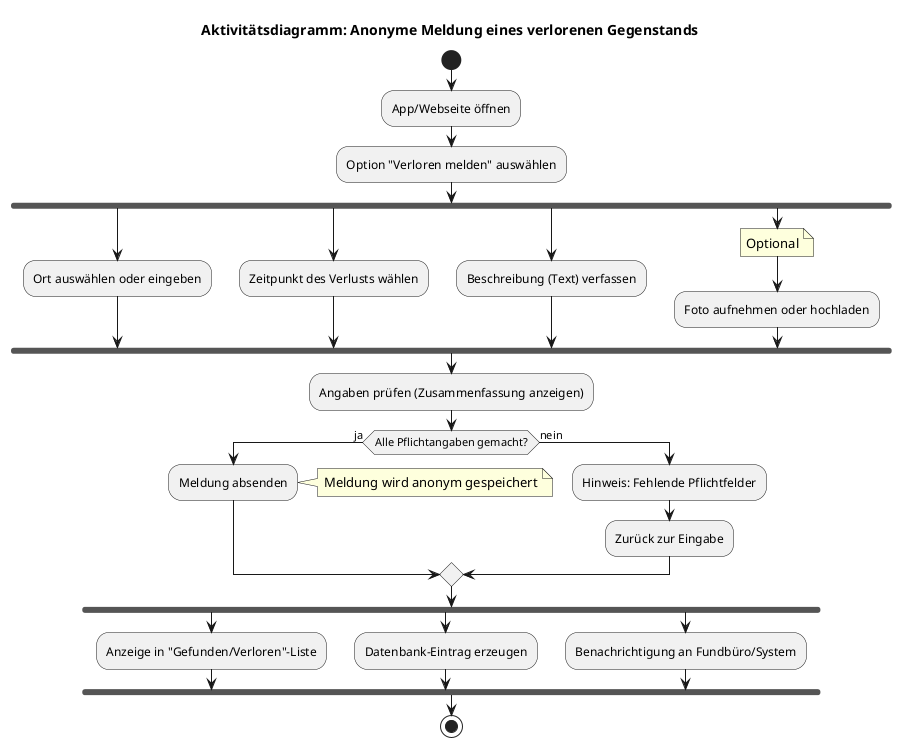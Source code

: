 @startuml
title Aktivitätsdiagramm: Anonyme Meldung eines verlorenen Gegenstands

start

:App/Webseite öffnen;
:Option "Verloren melden" auswählen;

fork
  :Ort auswählen oder eingeben;
fork again
  :Zeitpunkt des Verlusts wählen;
fork again
  :Beschreibung (Text) verfassen;
fork again
  note right: Optional
  :Foto aufnehmen oder hochladen;
end fork

:Angaben prüfen (Zusammenfassung anzeigen);

if (Alle Pflichtangaben gemacht?) then (ja)
  :Meldung absenden;
  note right: Meldung wird anonym gespeichert
else (nein)
  :Hinweis: Fehlende Pflichtfelder;
  :Zurück zur Eingabe;
endif

fork
  :Anzeige in "Gefunden/Verloren"-Liste;
fork again
  :Datenbank-Eintrag erzeugen;
fork again
  :Benachrichtigung an Fundbüro/System;
end fork

stop
@enduml
